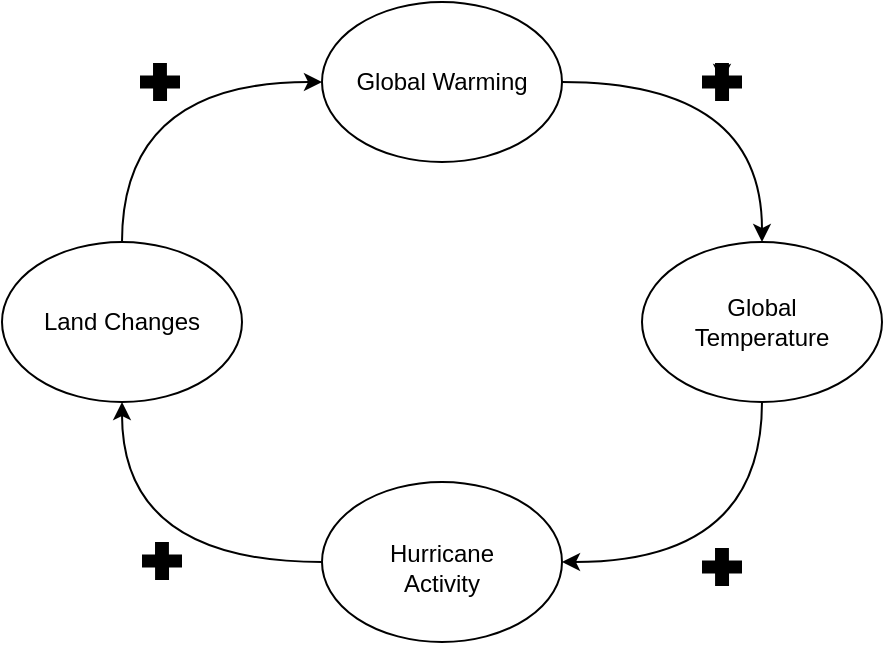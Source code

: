<mxfile version="22.1.18" type="github">
  <diagram name="Page-1" id="fS8TGvwCn-0KRB2SJR9b">
    <mxGraphModel dx="880" dy="434" grid="1" gridSize="10" guides="1" tooltips="1" connect="1" arrows="1" fold="1" page="1" pageScale="1" pageWidth="850" pageHeight="1100" math="0" shadow="0">
      <root>
        <mxCell id="0" />
        <mxCell id="1" parent="0" />
        <mxCell id="zLddz1JKHRHsstX0XcwO-6" style="edgeStyle=orthogonalEdgeStyle;rounded=0;orthogonalLoop=1;jettySize=auto;html=1;exitX=1;exitY=0.5;exitDx=0;exitDy=0;entryX=0.5;entryY=0;entryDx=0;entryDy=0;curved=1;" edge="1" parent="1" source="zLddz1JKHRHsstX0XcwO-1" target="zLddz1JKHRHsstX0XcwO-3">
          <mxGeometry relative="1" as="geometry" />
        </mxCell>
        <mxCell id="zLddz1JKHRHsstX0XcwO-1" value="" style="ellipse;whiteSpace=wrap;html=1;" vertex="1" parent="1">
          <mxGeometry x="320" y="80" width="120" height="80" as="geometry" />
        </mxCell>
        <mxCell id="zLddz1JKHRHsstX0XcwO-2" value="Global Warming" style="text;html=1;strokeColor=none;fillColor=none;align=center;verticalAlign=middle;whiteSpace=wrap;rounded=0;" vertex="1" parent="1">
          <mxGeometry x="335" y="92.5" width="90" height="55" as="geometry" />
        </mxCell>
        <mxCell id="zLddz1JKHRHsstX0XcwO-7" style="edgeStyle=orthogonalEdgeStyle;rounded=0;orthogonalLoop=1;jettySize=auto;html=1;entryX=1;entryY=0.5;entryDx=0;entryDy=0;curved=1;" edge="1" parent="1" source="zLddz1JKHRHsstX0XcwO-3" target="zLddz1JKHRHsstX0XcwO-5">
          <mxGeometry relative="1" as="geometry">
            <Array as="points">
              <mxPoint x="540" y="360" />
            </Array>
          </mxGeometry>
        </mxCell>
        <mxCell id="zLddz1JKHRHsstX0XcwO-3" value="" style="ellipse;whiteSpace=wrap;html=1;" vertex="1" parent="1">
          <mxGeometry x="480" y="200" width="120" height="80" as="geometry" />
        </mxCell>
        <mxCell id="zLddz1JKHRHsstX0XcwO-9" style="edgeStyle=orthogonalEdgeStyle;rounded=0;orthogonalLoop=1;jettySize=auto;html=1;entryX=0;entryY=0.5;entryDx=0;entryDy=0;curved=1;" edge="1" parent="1" source="zLddz1JKHRHsstX0XcwO-4" target="zLddz1JKHRHsstX0XcwO-1">
          <mxGeometry relative="1" as="geometry">
            <Array as="points">
              <mxPoint x="220" y="120" />
            </Array>
          </mxGeometry>
        </mxCell>
        <mxCell id="zLddz1JKHRHsstX0XcwO-4" value="" style="ellipse;whiteSpace=wrap;html=1;" vertex="1" parent="1">
          <mxGeometry x="160" y="200" width="120" height="80" as="geometry" />
        </mxCell>
        <mxCell id="zLddz1JKHRHsstX0XcwO-8" style="edgeStyle=orthogonalEdgeStyle;rounded=0;orthogonalLoop=1;jettySize=auto;html=1;entryX=0.5;entryY=1;entryDx=0;entryDy=0;curved=1;" edge="1" parent="1" source="zLddz1JKHRHsstX0XcwO-5" target="zLddz1JKHRHsstX0XcwO-4">
          <mxGeometry relative="1" as="geometry" />
        </mxCell>
        <mxCell id="zLddz1JKHRHsstX0XcwO-5" value="" style="ellipse;whiteSpace=wrap;html=1;" vertex="1" parent="1">
          <mxGeometry x="320" y="320" width="120" height="80" as="geometry" />
        </mxCell>
        <mxCell id="zLddz1JKHRHsstX0XcwO-10" value="" style="shape=mxgraph.signs.healthcare.first_aid;html=1;pointerEvents=1;fillColor=#000000;strokeColor=none;verticalLabelPosition=bottom;verticalAlign=top;align=center;" vertex="1" parent="1">
          <mxGeometry x="510" y="110.5" width="20" height="19" as="geometry" />
        </mxCell>
        <mxCell id="zLddz1JKHRHsstX0XcwO-12" style="edgeStyle=orthogonalEdgeStyle;rounded=0;orthogonalLoop=1;jettySize=auto;html=1;exitX=0.5;exitY=0;exitDx=0;exitDy=0;exitPerimeter=0;entryX=0.5;entryY=0.5;entryDx=0;entryDy=0;entryPerimeter=0;" edge="1" parent="1" source="zLddz1JKHRHsstX0XcwO-10" target="zLddz1JKHRHsstX0XcwO-10">
          <mxGeometry relative="1" as="geometry" />
        </mxCell>
        <mxCell id="zLddz1JKHRHsstX0XcwO-16" value="" style="shape=mxgraph.signs.healthcare.first_aid;html=1;pointerEvents=1;fillColor=#000000;strokeColor=none;verticalLabelPosition=bottom;verticalAlign=top;align=center;" vertex="1" parent="1">
          <mxGeometry x="230" y="350" width="20" height="19" as="geometry" />
        </mxCell>
        <mxCell id="zLddz1JKHRHsstX0XcwO-17" value="" style="shape=mxgraph.signs.healthcare.first_aid;html=1;pointerEvents=1;fillColor=#000000;strokeColor=none;verticalLabelPosition=bottom;verticalAlign=top;align=center;" vertex="1" parent="1">
          <mxGeometry x="229" y="110.5" width="20" height="19" as="geometry" />
        </mxCell>
        <mxCell id="zLddz1JKHRHsstX0XcwO-19" value="" style="shape=mxgraph.signs.healthcare.first_aid;html=1;pointerEvents=1;fillColor=#000000;strokeColor=none;verticalLabelPosition=bottom;verticalAlign=top;align=center;" vertex="1" parent="1">
          <mxGeometry x="510" y="353" width="20" height="19" as="geometry" />
        </mxCell>
        <mxCell id="zLddz1JKHRHsstX0XcwO-24" value="Global Temperature" style="text;html=1;strokeColor=none;fillColor=none;align=center;verticalAlign=middle;whiteSpace=wrap;rounded=0;" vertex="1" parent="1">
          <mxGeometry x="495" y="212.5" width="90" height="55" as="geometry" />
        </mxCell>
        <mxCell id="zLddz1JKHRHsstX0XcwO-25" value="Hurricane Activity" style="text;html=1;strokeColor=none;fillColor=none;align=center;verticalAlign=middle;whiteSpace=wrap;rounded=0;" vertex="1" parent="1">
          <mxGeometry x="335" y="335" width="90" height="55" as="geometry" />
        </mxCell>
        <mxCell id="zLddz1JKHRHsstX0XcwO-26" value="Land Changes" style="text;html=1;strokeColor=none;fillColor=none;align=center;verticalAlign=middle;whiteSpace=wrap;rounded=0;" vertex="1" parent="1">
          <mxGeometry x="175" y="212.5" width="90" height="55" as="geometry" />
        </mxCell>
      </root>
    </mxGraphModel>
  </diagram>
</mxfile>
